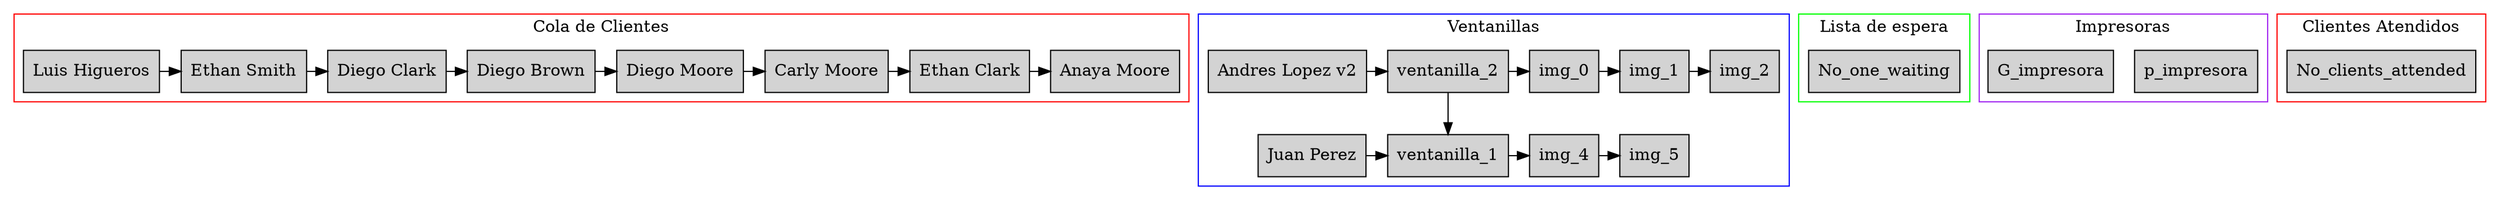  digraph G{
 subgraph cluster_0{
 node [style=filled, shape=box];
 client_2    [label ="Luis Higueros"];
 rank=same{
 client_2     -> client_3    };
 client_3    [label ="Ethan Smith"];
 rank=same{
 client_3     -> client_4    };
 client_4    [label ="Diego Clark"];
 rank=same{
 client_4     -> client_5    };
 client_5    [label ="Diego Brown"];
 rank=same{
 client_5     -> client_6    };
 client_6    [label ="Diego Moore"];
 rank=same{
 client_6     -> client_7    };
 client_7    [label ="Carly Moore"];
 rank=same{
 client_7     -> client_8    };
 client_8    [label ="Ethan Clark"];
 rank=same{
 client_8     -> client_9    };
 client_9    [label ="Anaya Moore"];
 label="Cola de Clientes";
 color=red;
 }
 subgraph cluster_1{
 node [style=filled, shape=box];
 client_0    [label="Andres Lopez v2"];
 rank=same{
 client_0     -> ventanilla_2    
->  img_0    
 ->  img_1    
 ->  img_2    
 };
 ventanilla_2     -> ventanilla_1    ;
 client_1    [label="Juan Perez"];
 rank=same{
 client_1     -> ventanilla_1    
->  img_4    
 ->  img_5    
 };
 label="Ventanillas";
 color=blue;
 }
 subgraph cluster_2{
 node [style=filled, shape=box];
 rank=same{
 No_one_waiting;
 };
 label="Lista de espera";
 color=green;
 }
 subgraph cluster_3{
 node [style=filled, shape=box];
 p_impresora;
 label="Impresoras";
 color=purple;
 }
 subgraph cluster_3{
 node [style=filled, shape=box];
 G_impresora;
 label="Impresoras";
 color=purple;
 }
 subgraph cluster_4{
 node [style=filled, shape=box];
 No_clients_attended;
 label="Clientes Atendidos";
 color=red;
 }
 }
